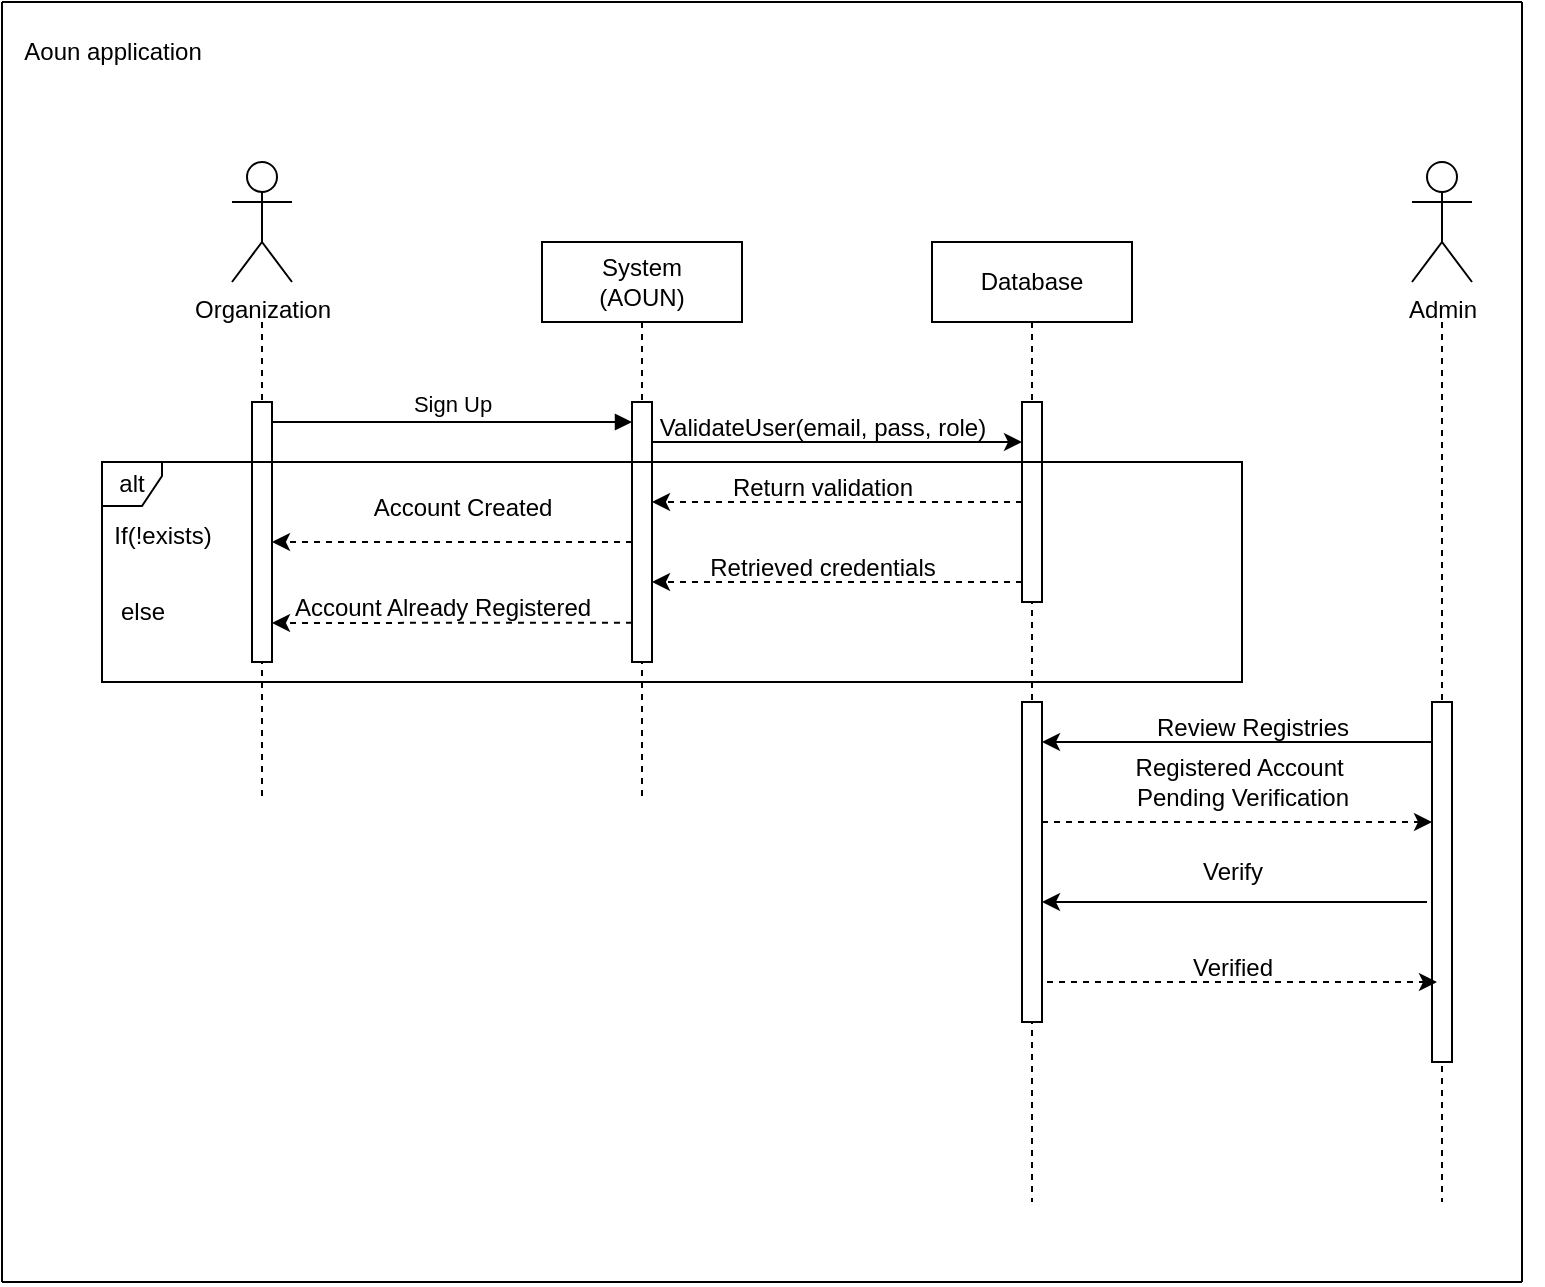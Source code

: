 <mxfile version="24.8.3">
  <diagram name="Page-1" id="2YBvvXClWsGukQMizWep">
    <mxGraphModel dx="1900" dy="1641" grid="1" gridSize="10" guides="1" tooltips="1" connect="1" arrows="1" fold="1" page="1" pageScale="1" pageWidth="850" pageHeight="1100" math="0" shadow="0">
      <root>
        <mxCell id="0" />
        <mxCell id="1" parent="0" />
        <mxCell id="aM9ryv3xv72pqoxQDRHE-1" value="" style="shape=umlLifeline;perimeter=lifelinePerimeter;whiteSpace=wrap;html=1;container=0;dropTarget=0;collapsible=0;recursiveResize=0;outlineConnect=0;portConstraint=eastwest;newEdgeStyle={&quot;edgeStyle&quot;:&quot;elbowEdgeStyle&quot;,&quot;elbow&quot;:&quot;vertical&quot;,&quot;curved&quot;:0,&quot;rounded&quot;:0};size=0;" parent="1" vertex="1">
          <mxGeometry x="40" y="80" width="100" height="240" as="geometry" />
        </mxCell>
        <mxCell id="aM9ryv3xv72pqoxQDRHE-2" value="" style="html=1;points=[];perimeter=orthogonalPerimeter;outlineConnect=0;targetShapes=umlLifeline;portConstraint=eastwest;newEdgeStyle={&quot;edgeStyle&quot;:&quot;elbowEdgeStyle&quot;,&quot;elbow&quot;:&quot;vertical&quot;,&quot;curved&quot;:0,&quot;rounded&quot;:0};" parent="aM9ryv3xv72pqoxQDRHE-1" vertex="1">
          <mxGeometry x="45" y="40" width="10" height="130" as="geometry" />
        </mxCell>
        <mxCell id="aM9ryv3xv72pqoxQDRHE-5" value="System&lt;div&gt;(AOUN)&lt;/div&gt;" style="shape=umlLifeline;perimeter=lifelinePerimeter;whiteSpace=wrap;html=1;container=0;dropTarget=0;collapsible=0;recursiveResize=0;outlineConnect=0;portConstraint=eastwest;newEdgeStyle={&quot;edgeStyle&quot;:&quot;elbowEdgeStyle&quot;,&quot;elbow&quot;:&quot;vertical&quot;,&quot;curved&quot;:0,&quot;rounded&quot;:0};" parent="1" vertex="1">
          <mxGeometry x="230" y="40" width="100" height="280" as="geometry" />
        </mxCell>
        <mxCell id="aM9ryv3xv72pqoxQDRHE-6" value="" style="html=1;points=[];perimeter=orthogonalPerimeter;outlineConnect=0;targetShapes=umlLifeline;portConstraint=eastwest;newEdgeStyle={&quot;edgeStyle&quot;:&quot;elbowEdgeStyle&quot;,&quot;elbow&quot;:&quot;vertical&quot;,&quot;curved&quot;:0,&quot;rounded&quot;:0};" parent="aM9ryv3xv72pqoxQDRHE-5" vertex="1">
          <mxGeometry x="45" y="80" width="10" height="130" as="geometry" />
        </mxCell>
        <mxCell id="aM9ryv3xv72pqoxQDRHE-7" value="Sign Up" style="html=1;verticalAlign=bottom;endArrow=block;edgeStyle=elbowEdgeStyle;elbow=vertical;curved=0;rounded=0;" parent="1" source="aM9ryv3xv72pqoxQDRHE-2" target="aM9ryv3xv72pqoxQDRHE-6" edge="1">
          <mxGeometry relative="1" as="geometry">
            <mxPoint x="195" y="130" as="sourcePoint" />
            <Array as="points">
              <mxPoint x="180" y="130" />
            </Array>
          </mxGeometry>
        </mxCell>
        <mxCell id="LlRvpqMLgKzEkjQGp_xC-1" value="" style="shape=umlLifeline;perimeter=lifelinePerimeter;whiteSpace=wrap;html=1;container=0;dropTarget=0;collapsible=0;recursiveResize=0;outlineConnect=0;portConstraint=eastwest;newEdgeStyle={&quot;edgeStyle&quot;:&quot;elbowEdgeStyle&quot;,&quot;elbow&quot;:&quot;vertical&quot;,&quot;curved&quot;:0,&quot;rounded&quot;:0};size=0;" parent="1" vertex="1">
          <mxGeometry x="630" y="80" width="100" height="440" as="geometry" />
        </mxCell>
        <mxCell id="QA3939rt3h_6azkJeB5h-11" value="" style="html=1;points=[];perimeter=orthogonalPerimeter;outlineConnect=0;targetShapes=umlLifeline;portConstraint=eastwest;newEdgeStyle={&quot;edgeStyle&quot;:&quot;elbowEdgeStyle&quot;,&quot;elbow&quot;:&quot;vertical&quot;,&quot;curved&quot;:0,&quot;rounded&quot;:0};" parent="LlRvpqMLgKzEkjQGp_xC-1" vertex="1">
          <mxGeometry x="45" y="190" width="10" height="180" as="geometry" />
        </mxCell>
        <mxCell id="LlRvpqMLgKzEkjQGp_xC-5" value="Database" style="shape=umlLifeline;perimeter=lifelinePerimeter;whiteSpace=wrap;html=1;container=0;dropTarget=0;collapsible=0;recursiveResize=0;outlineConnect=0;portConstraint=eastwest;newEdgeStyle={&quot;edgeStyle&quot;:&quot;elbowEdgeStyle&quot;,&quot;elbow&quot;:&quot;vertical&quot;,&quot;curved&quot;:0,&quot;rounded&quot;:0};" parent="1" vertex="1">
          <mxGeometry x="425" y="40" width="100" height="480" as="geometry" />
        </mxCell>
        <mxCell id="LlRvpqMLgKzEkjQGp_xC-6" value="" style="html=1;points=[];perimeter=orthogonalPerimeter;outlineConnect=0;targetShapes=umlLifeline;portConstraint=eastwest;newEdgeStyle={&quot;edgeStyle&quot;:&quot;elbowEdgeStyle&quot;,&quot;elbow&quot;:&quot;vertical&quot;,&quot;curved&quot;:0,&quot;rounded&quot;:0};" parent="LlRvpqMLgKzEkjQGp_xC-5" vertex="1">
          <mxGeometry x="45" y="80" width="10" height="100" as="geometry" />
        </mxCell>
        <mxCell id="LlRvpqMLgKzEkjQGp_xC-23" value="" style="html=1;points=[];perimeter=orthogonalPerimeter;outlineConnect=0;targetShapes=umlLifeline;portConstraint=eastwest;newEdgeStyle={&quot;edgeStyle&quot;:&quot;elbowEdgeStyle&quot;,&quot;elbow&quot;:&quot;vertical&quot;,&quot;curved&quot;:0,&quot;rounded&quot;:0};" parent="LlRvpqMLgKzEkjQGp_xC-5" vertex="1">
          <mxGeometry x="45" y="230" width="10" height="160" as="geometry" />
        </mxCell>
        <mxCell id="LlRvpqMLgKzEkjQGp_xC-7" style="edgeStyle=elbowEdgeStyle;rounded=0;orthogonalLoop=1;jettySize=auto;html=1;elbow=vertical;curved=0;" parent="1" source="aM9ryv3xv72pqoxQDRHE-6" target="LlRvpqMLgKzEkjQGp_xC-6" edge="1">
          <mxGeometry relative="1" as="geometry">
            <Array as="points">
              <mxPoint x="370" y="140" />
            </Array>
          </mxGeometry>
        </mxCell>
        <mxCell id="LlRvpqMLgKzEkjQGp_xC-8" value="ValidateUser(email, pass, role)" style="text;html=1;align=center;verticalAlign=middle;resizable=0;points=[];autosize=1;strokeColor=none;fillColor=none;" parent="1" vertex="1">
          <mxGeometry x="275" y="118" width="190" height="30" as="geometry" />
        </mxCell>
        <mxCell id="LlRvpqMLgKzEkjQGp_xC-10" style="edgeStyle=elbowEdgeStyle;rounded=0;orthogonalLoop=1;jettySize=auto;html=1;elbow=vertical;curved=0;dashed=1;" parent="1" target="aM9ryv3xv72pqoxQDRHE-6" edge="1">
          <mxGeometry relative="1" as="geometry">
            <mxPoint x="470" y="170.003" as="sourcePoint" />
            <mxPoint x="290" y="170" as="targetPoint" />
          </mxGeometry>
        </mxCell>
        <mxCell id="LlRvpqMLgKzEkjQGp_xC-11" value="Return validation" style="text;html=1;align=center;verticalAlign=middle;resizable=0;points=[];autosize=1;strokeColor=none;fillColor=none;" parent="1" vertex="1">
          <mxGeometry x="315" y="148" width="110" height="30" as="geometry" />
        </mxCell>
        <mxCell id="LlRvpqMLgKzEkjQGp_xC-12" style="edgeStyle=elbowEdgeStyle;rounded=0;orthogonalLoop=1;jettySize=auto;html=1;elbow=vertical;curved=0;dashed=1;" parent="1" target="aM9ryv3xv72pqoxQDRHE-2" edge="1">
          <mxGeometry relative="1" as="geometry">
            <mxPoint x="275" y="189.997" as="sourcePoint" />
            <mxPoint x="100" y="190" as="targetPoint" />
          </mxGeometry>
        </mxCell>
        <mxCell id="LlRvpqMLgKzEkjQGp_xC-14" style="edgeStyle=elbowEdgeStyle;rounded=0;orthogonalLoop=1;jettySize=auto;html=1;elbow=vertical;curved=0;dashed=1;" parent="1" source="LlRvpqMLgKzEkjQGp_xC-6" target="aM9ryv3xv72pqoxQDRHE-6" edge="1">
          <mxGeometry relative="1" as="geometry">
            <mxPoint x="290" y="210" as="targetPoint" />
            <Array as="points">
              <mxPoint x="400" y="210" />
            </Array>
          </mxGeometry>
        </mxCell>
        <mxCell id="LlRvpqMLgKzEkjQGp_xC-16" value="Retrieved credentials" style="text;html=1;align=center;verticalAlign=middle;resizable=0;points=[];autosize=1;strokeColor=none;fillColor=none;" parent="1" vertex="1">
          <mxGeometry x="300" y="188" width="140" height="30" as="geometry" />
        </mxCell>
        <mxCell id="LlRvpqMLgKzEkjQGp_xC-76" value="Organization" style="shape=umlActor;verticalLabelPosition=bottom;verticalAlign=top;html=1;" parent="1" vertex="1">
          <mxGeometry x="75" width="30" height="60" as="geometry" />
        </mxCell>
        <mxCell id="LlRvpqMLgKzEkjQGp_xC-77" value="Admin" style="shape=umlActor;verticalLabelPosition=bottom;verticalAlign=top;html=1;" parent="1" vertex="1">
          <mxGeometry x="665" width="30" height="60" as="geometry" />
        </mxCell>
        <mxCell id="QA3939rt3h_6azkJeB5h-3" value="Account Created" style="text;html=1;align=center;verticalAlign=middle;resizable=0;points=[];autosize=1;strokeColor=none;fillColor=none;" parent="1" vertex="1">
          <mxGeometry x="135" y="158" width="110" height="30" as="geometry" />
        </mxCell>
        <mxCell id="QA3939rt3h_6azkJeB5h-4" style="edgeStyle=elbowEdgeStyle;rounded=0;orthogonalLoop=1;jettySize=auto;html=1;elbow=vertical;curved=0;dashed=1;" parent="1" edge="1">
          <mxGeometry relative="1" as="geometry">
            <mxPoint x="275" y="230.327" as="sourcePoint" />
            <mxPoint x="95" y="230.33" as="targetPoint" />
          </mxGeometry>
        </mxCell>
        <mxCell id="QA3939rt3h_6azkJeB5h-5" value="Account Already Registered" style="text;html=1;align=center;verticalAlign=middle;resizable=0;points=[];autosize=1;strokeColor=none;fillColor=none;" parent="1" vertex="1">
          <mxGeometry x="95" y="208" width="170" height="30" as="geometry" />
        </mxCell>
        <mxCell id="QA3939rt3h_6azkJeB5h-6" value="alt" style="shape=umlFrame;whiteSpace=wrap;html=1;pointerEvents=0;recursiveResize=0;container=1;collapsible=0;width=30;height=22;" parent="1" vertex="1">
          <mxGeometry x="10" y="150" width="570" height="110" as="geometry" />
        </mxCell>
        <mxCell id="QA3939rt3h_6azkJeB5h-7" value="If(!exists)" style="text;html=1;align=center;verticalAlign=middle;resizable=0;points=[];autosize=1;strokeColor=none;fillColor=none;" parent="QA3939rt3h_6azkJeB5h-6" vertex="1">
          <mxGeometry x="-5" y="22" width="70" height="30" as="geometry" />
        </mxCell>
        <mxCell id="QA3939rt3h_6azkJeB5h-10" value="else" style="text;html=1;align=center;verticalAlign=middle;resizable=0;points=[];autosize=1;strokeColor=none;fillColor=none;" parent="QA3939rt3h_6azkJeB5h-6" vertex="1">
          <mxGeometry x="-5" y="60" width="50" height="30" as="geometry" />
        </mxCell>
        <mxCell id="QA3939rt3h_6azkJeB5h-12" value="" style="endArrow=classic;html=1;rounded=0;" parent="1" edge="1">
          <mxGeometry width="50" height="50" relative="1" as="geometry">
            <mxPoint x="675" y="290" as="sourcePoint" />
            <mxPoint x="480.0" y="290" as="targetPoint" />
          </mxGeometry>
        </mxCell>
        <mxCell id="QA3939rt3h_6azkJeB5h-13" value="Review Registries" style="text;html=1;align=center;verticalAlign=middle;resizable=0;points=[];autosize=1;strokeColor=none;fillColor=none;" parent="1" vertex="1">
          <mxGeometry x="525" y="268" width="120" height="30" as="geometry" />
        </mxCell>
        <mxCell id="QA3939rt3h_6azkJeB5h-15" style="edgeStyle=elbowEdgeStyle;rounded=0;orthogonalLoop=1;jettySize=auto;html=1;elbow=vertical;curved=0;dashed=1;" parent="1" edge="1">
          <mxGeometry relative="1" as="geometry">
            <mxPoint x="480" y="330" as="sourcePoint" />
            <mxPoint x="675" y="330" as="targetPoint" />
            <Array as="points">
              <mxPoint x="500" y="330" />
            </Array>
          </mxGeometry>
        </mxCell>
        <mxCell id="QA3939rt3h_6azkJeB5h-17" value="Registered Account&amp;nbsp;&lt;div&gt;Pending Verification&lt;/div&gt;" style="text;html=1;align=center;verticalAlign=middle;resizable=0;points=[];autosize=1;strokeColor=none;fillColor=none;" parent="1" vertex="1">
          <mxGeometry x="515" y="290" width="130" height="40" as="geometry" />
        </mxCell>
        <mxCell id="QA3939rt3h_6azkJeB5h-18" value="" style="endArrow=classic;html=1;rounded=0;" parent="1" target="LlRvpqMLgKzEkjQGp_xC-23" edge="1">
          <mxGeometry width="50" height="50" relative="1" as="geometry">
            <mxPoint x="672.5" y="370" as="sourcePoint" />
            <mxPoint x="477.5" y="370" as="targetPoint" />
          </mxGeometry>
        </mxCell>
        <mxCell id="QA3939rt3h_6azkJeB5h-19" value="Verify" style="text;html=1;align=center;verticalAlign=middle;resizable=0;points=[];autosize=1;strokeColor=none;fillColor=none;" parent="1" vertex="1">
          <mxGeometry x="550" y="340" width="50" height="30" as="geometry" />
        </mxCell>
        <mxCell id="QA3939rt3h_6azkJeB5h-20" style="edgeStyle=elbowEdgeStyle;rounded=0;orthogonalLoop=1;jettySize=auto;html=1;elbow=vertical;curved=0;dashed=1;" parent="1" edge="1">
          <mxGeometry relative="1" as="geometry">
            <mxPoint x="482.5" y="410" as="sourcePoint" />
            <mxPoint x="677.5" y="410" as="targetPoint" />
            <Array as="points">
              <mxPoint x="502.5" y="410" />
            </Array>
          </mxGeometry>
        </mxCell>
        <mxCell id="QA3939rt3h_6azkJeB5h-21" value="Verified" style="text;html=1;align=center;verticalAlign=middle;resizable=0;points=[];autosize=1;strokeColor=none;fillColor=none;" parent="1" vertex="1">
          <mxGeometry x="545" y="388" width="60" height="30" as="geometry" />
        </mxCell>
        <mxCell id="R59oWiyu9UGKZBKUOsK4-1" value="" style="endArrow=none;html=1;rounded=0;" parent="1" edge="1">
          <mxGeometry width="50" height="50" relative="1" as="geometry">
            <mxPoint x="-40" y="560" as="sourcePoint" />
            <mxPoint x="-40" y="-80" as="targetPoint" />
          </mxGeometry>
        </mxCell>
        <mxCell id="R59oWiyu9UGKZBKUOsK4-2" value="" style="endArrow=none;html=1;rounded=0;" parent="1" edge="1">
          <mxGeometry width="50" height="50" relative="1" as="geometry">
            <mxPoint x="720" y="560" as="sourcePoint" />
            <mxPoint x="720" y="-80" as="targetPoint" />
          </mxGeometry>
        </mxCell>
        <mxCell id="R59oWiyu9UGKZBKUOsK4-3" value="" style="endArrow=none;html=1;rounded=0;" parent="1" edge="1">
          <mxGeometry width="50" height="50" relative="1" as="geometry">
            <mxPoint x="-40" y="-80" as="sourcePoint" />
            <mxPoint x="720" y="-80" as="targetPoint" />
          </mxGeometry>
        </mxCell>
        <mxCell id="R59oWiyu9UGKZBKUOsK4-4" value="" style="endArrow=none;html=1;rounded=0;" parent="1" edge="1">
          <mxGeometry width="50" height="50" relative="1" as="geometry">
            <mxPoint x="-40" y="560" as="sourcePoint" />
            <mxPoint x="720" y="560" as="targetPoint" />
          </mxGeometry>
        </mxCell>
        <mxCell id="R59oWiyu9UGKZBKUOsK4-5" value="Aoun application" style="text;html=1;align=center;verticalAlign=middle;resizable=0;points=[];autosize=1;strokeColor=none;fillColor=none;" parent="1" vertex="1">
          <mxGeometry x="-40" y="-70" width="110" height="30" as="geometry" />
        </mxCell>
      </root>
    </mxGraphModel>
  </diagram>
</mxfile>
